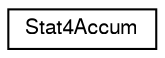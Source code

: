 digraph "Graphical Class Hierarchy"
{
  edge [fontname="FreeSans",fontsize="10",labelfontname="FreeSans",labelfontsize="10"];
  node [fontname="FreeSans",fontsize="10",shape=record];
  rankdir="LR";
  Node0 [label="Stat4Accum",height=0.2,width=0.4,color="black", fillcolor="white", style="filled",URL="$structStat4Accum.html"];
}
